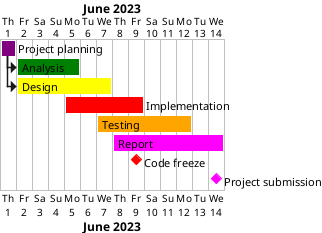 @startgantt
Project starts 2023-06-01

[Project planning] lasts 1 days and is colored in purple
[Analysis] starts at [Project planning]'s end and lasts 4 day and is colored in green
[Design] starts  at [Project planning]'s end and lasts 6 day and is colored in yellow
[Implementation] starts D+4 and lasts 5 day and is colored in red
[Testing] starts D+6 and lasts 6 day and is colored in orange
[Report] starts D+7 and lasts 7 day and is colored in magenta
[Code freeze] happens at [Implementation]'s end and is colored in red
[Project submission] happens at [Report]'s end and is colored in magenta

@endgantt